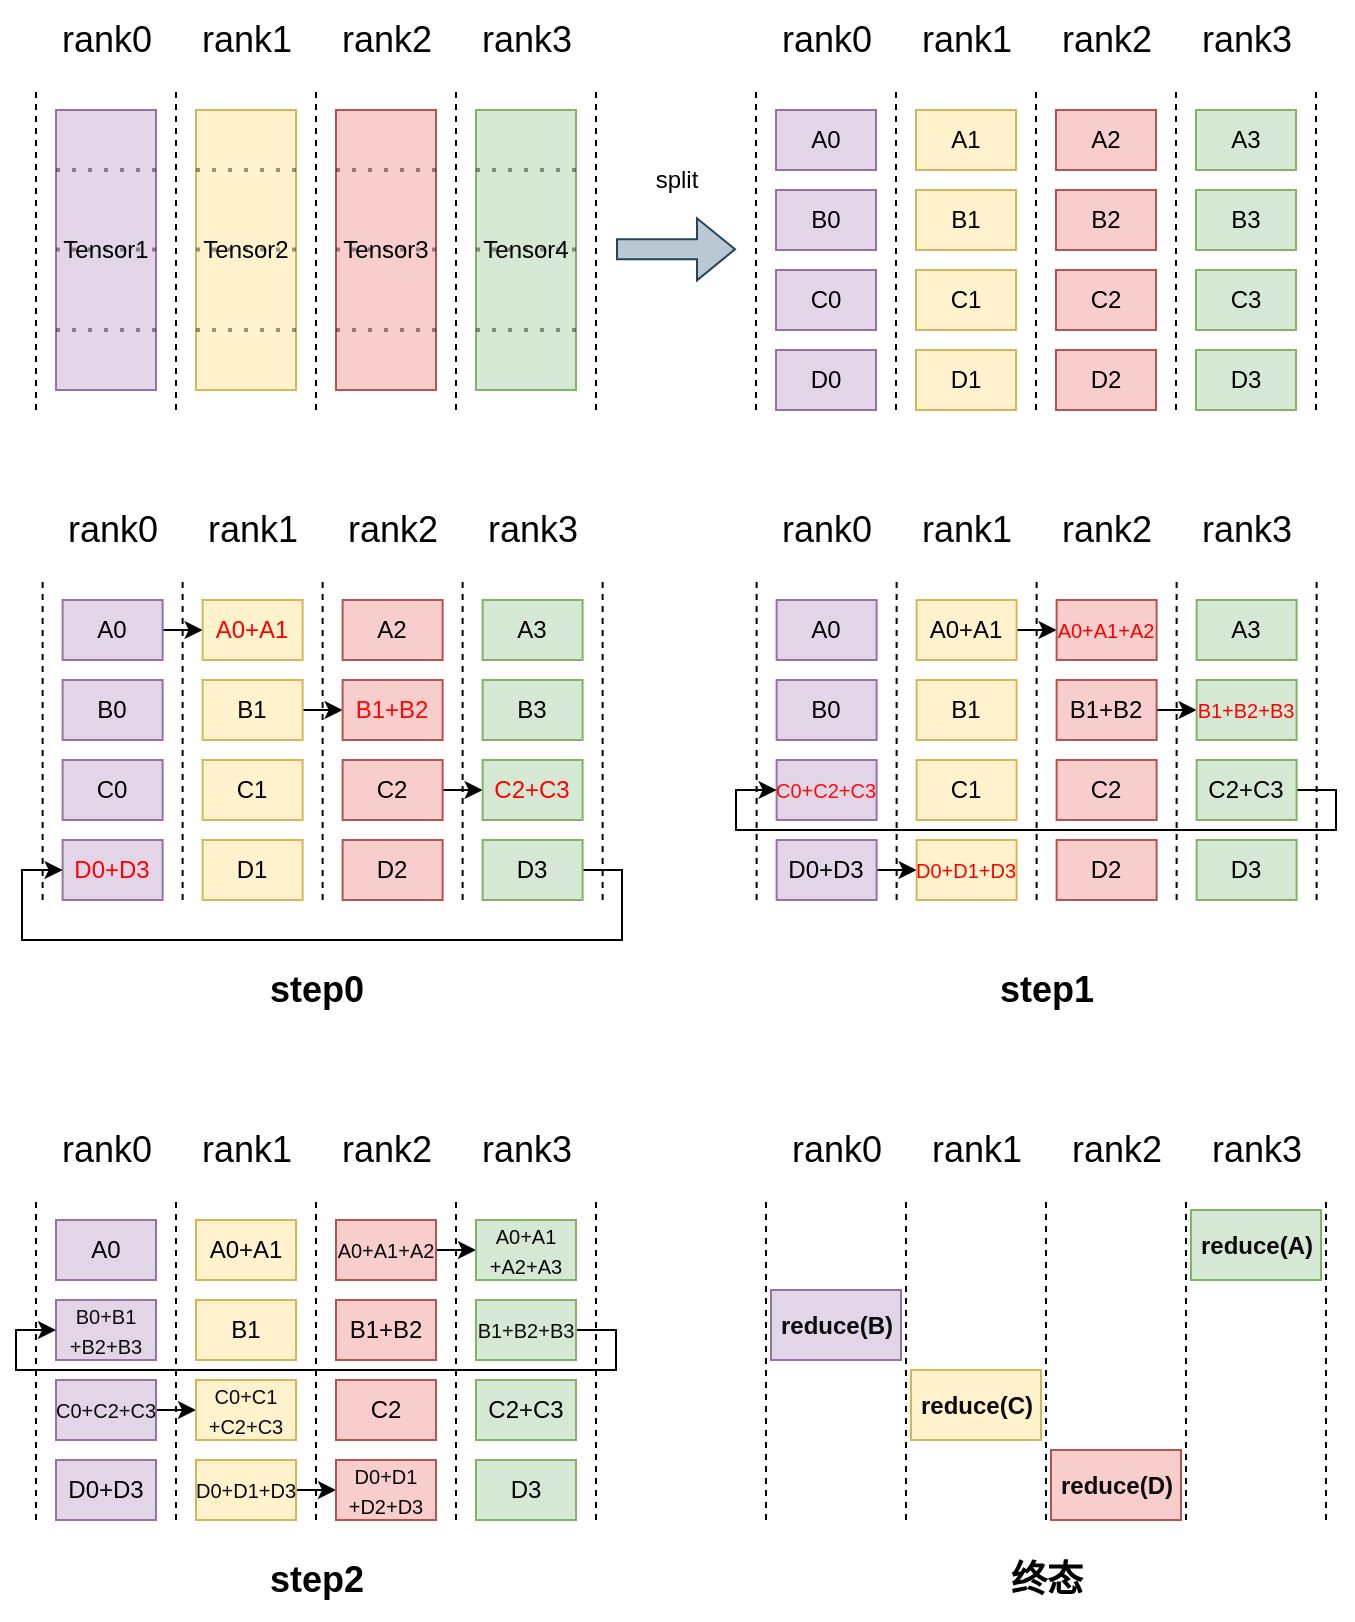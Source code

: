 <mxfile version="28.2.3">
  <diagram name="第 1 页" id="bH4IBH7lwbC2pDa4tC6R">
    <mxGraphModel dx="1182" dy="662" grid="0" gridSize="10" guides="1" tooltips="1" connect="1" arrows="1" fold="1" page="1" pageScale="1" pageWidth="827" pageHeight="1169" math="0" shadow="0">
      <root>
        <mxCell id="0" />
        <mxCell id="1" parent="0" />
        <mxCell id="EeWhgjesMD8h8m6Kg0Re-1" value="" style="endArrow=none;dashed=1;html=1;rounded=0;" edge="1" parent="1">
          <mxGeometry width="50" height="50" relative="1" as="geometry">
            <mxPoint x="120" y="480" as="sourcePoint" />
            <mxPoint x="120" y="320" as="targetPoint" />
          </mxGeometry>
        </mxCell>
        <mxCell id="EeWhgjesMD8h8m6Kg0Re-3" value="" style="endArrow=none;dashed=1;html=1;rounded=0;" edge="1" parent="1">
          <mxGeometry width="50" height="50" relative="1" as="geometry">
            <mxPoint x="190" y="480" as="sourcePoint" />
            <mxPoint x="190" y="320" as="targetPoint" />
          </mxGeometry>
        </mxCell>
        <mxCell id="EeWhgjesMD8h8m6Kg0Re-4" value="" style="endArrow=none;dashed=1;html=1;rounded=0;" edge="1" parent="1">
          <mxGeometry width="50" height="50" relative="1" as="geometry">
            <mxPoint x="260" y="480" as="sourcePoint" />
            <mxPoint x="260" y="320" as="targetPoint" />
          </mxGeometry>
        </mxCell>
        <mxCell id="EeWhgjesMD8h8m6Kg0Re-6" value="&lt;font style=&quot;font-size: 18px;&quot;&gt;rank0&lt;/font&gt;" style="text;html=1;align=center;verticalAlign=middle;resizable=0;points=[];autosize=1;strokeColor=none;fillColor=none;" vertex="1" parent="1">
          <mxGeometry x="120" y="275" width="70" height="40" as="geometry" />
        </mxCell>
        <mxCell id="EeWhgjesMD8h8m6Kg0Re-7" value="&lt;font style=&quot;font-size: 18px;&quot;&gt;rank1&lt;/font&gt;" style="text;html=1;align=center;verticalAlign=middle;resizable=0;points=[];autosize=1;strokeColor=none;fillColor=none;" vertex="1" parent="1">
          <mxGeometry x="190" y="275" width="70" height="40" as="geometry" />
        </mxCell>
        <mxCell id="EeWhgjesMD8h8m6Kg0Re-8" value="&lt;font style=&quot;font-size: 18px;&quot;&gt;rank2&lt;/font&gt;" style="text;html=1;align=center;verticalAlign=middle;resizable=0;points=[];autosize=1;strokeColor=none;fillColor=none;" vertex="1" parent="1">
          <mxGeometry x="260" y="275" width="70" height="40" as="geometry" />
        </mxCell>
        <mxCell id="EeWhgjesMD8h8m6Kg0Re-9" value="&lt;font style=&quot;font-size: 18px;&quot;&gt;rank3&lt;/font&gt;" style="text;html=1;align=center;verticalAlign=middle;resizable=0;points=[];autosize=1;strokeColor=none;fillColor=none;" vertex="1" parent="1">
          <mxGeometry x="330" y="275" width="70" height="40" as="geometry" />
        </mxCell>
        <mxCell id="EeWhgjesMD8h8m6Kg0Re-11" value="" style="endArrow=none;dashed=1;html=1;rounded=0;" edge="1" parent="1">
          <mxGeometry width="50" height="50" relative="1" as="geometry">
            <mxPoint x="330" y="480" as="sourcePoint" />
            <mxPoint x="330" y="320" as="targetPoint" />
          </mxGeometry>
        </mxCell>
        <mxCell id="EeWhgjesMD8h8m6Kg0Re-12" value="" style="endArrow=none;dashed=1;html=1;rounded=0;" edge="1" parent="1">
          <mxGeometry width="50" height="50" relative="1" as="geometry">
            <mxPoint x="400" y="480" as="sourcePoint" />
            <mxPoint x="400" y="320" as="targetPoint" />
          </mxGeometry>
        </mxCell>
        <mxCell id="EeWhgjesMD8h8m6Kg0Re-13" value="Tensor1" style="rounded=0;whiteSpace=wrap;html=1;fillColor=#e1d5e7;strokeColor=#9673a6;" vertex="1" parent="1">
          <mxGeometry x="130" y="330" width="50" height="140" as="geometry" />
        </mxCell>
        <mxCell id="EeWhgjesMD8h8m6Kg0Re-17" value="" style="endArrow=none;dashed=1;html=1;dashPattern=1 3;strokeWidth=2;rounded=0;exitX=0;exitY=0.25;exitDx=0;exitDy=0;entryX=1;entryY=0.25;entryDx=0;entryDy=0;opacity=40;" edge="1" parent="1">
          <mxGeometry width="50" height="50" relative="1" as="geometry">
            <mxPoint x="130" y="360" as="sourcePoint" />
            <mxPoint x="180" y="360" as="targetPoint" />
          </mxGeometry>
        </mxCell>
        <mxCell id="EeWhgjesMD8h8m6Kg0Re-18" value="" style="endArrow=none;dashed=1;html=1;dashPattern=1 3;strokeWidth=2;rounded=0;exitX=0;exitY=0.25;exitDx=0;exitDy=0;entryX=1;entryY=0.25;entryDx=0;entryDy=0;opacity=40;" edge="1" parent="1">
          <mxGeometry width="50" height="50" relative="1" as="geometry">
            <mxPoint x="130" y="399.76" as="sourcePoint" />
            <mxPoint x="180" y="399.76" as="targetPoint" />
          </mxGeometry>
        </mxCell>
        <mxCell id="EeWhgjesMD8h8m6Kg0Re-19" value="" style="endArrow=none;dashed=1;html=1;dashPattern=1 3;strokeWidth=2;rounded=0;exitX=0;exitY=0.25;exitDx=0;exitDy=0;entryX=1;entryY=0.25;entryDx=0;entryDy=0;opacity=40;" edge="1" parent="1">
          <mxGeometry width="50" height="50" relative="1" as="geometry">
            <mxPoint x="130" y="440" as="sourcePoint" />
            <mxPoint x="180" y="440" as="targetPoint" />
          </mxGeometry>
        </mxCell>
        <mxCell id="EeWhgjesMD8h8m6Kg0Re-32" value="Tensor2" style="rounded=0;whiteSpace=wrap;html=1;fillColor=#fff2cc;strokeColor=#d6b656;" vertex="1" parent="1">
          <mxGeometry x="200" y="330" width="50" height="140" as="geometry" />
        </mxCell>
        <mxCell id="EeWhgjesMD8h8m6Kg0Re-33" value="" style="endArrow=none;dashed=1;html=1;dashPattern=1 3;strokeWidth=2;rounded=0;exitX=0;exitY=0.25;exitDx=0;exitDy=0;entryX=1;entryY=0.25;entryDx=0;entryDy=0;opacity=40;" edge="1" parent="1">
          <mxGeometry width="50" height="50" relative="1" as="geometry">
            <mxPoint x="200" y="360" as="sourcePoint" />
            <mxPoint x="250" y="360" as="targetPoint" />
          </mxGeometry>
        </mxCell>
        <mxCell id="EeWhgjesMD8h8m6Kg0Re-34" value="" style="endArrow=none;dashed=1;html=1;dashPattern=1 3;strokeWidth=2;rounded=0;exitX=0;exitY=0.25;exitDx=0;exitDy=0;entryX=1;entryY=0.25;entryDx=0;entryDy=0;opacity=40;" edge="1" parent="1">
          <mxGeometry width="50" height="50" relative="1" as="geometry">
            <mxPoint x="200" y="399.76" as="sourcePoint" />
            <mxPoint x="250" y="399.76" as="targetPoint" />
          </mxGeometry>
        </mxCell>
        <mxCell id="EeWhgjesMD8h8m6Kg0Re-35" value="" style="endArrow=none;dashed=1;html=1;dashPattern=1 3;strokeWidth=2;rounded=0;exitX=0;exitY=0.25;exitDx=0;exitDy=0;entryX=1;entryY=0.25;entryDx=0;entryDy=0;opacity=40;" edge="1" parent="1">
          <mxGeometry width="50" height="50" relative="1" as="geometry">
            <mxPoint x="200" y="440" as="sourcePoint" />
            <mxPoint x="250" y="440" as="targetPoint" />
          </mxGeometry>
        </mxCell>
        <mxCell id="EeWhgjesMD8h8m6Kg0Re-36" value="Tensor3" style="rounded=0;whiteSpace=wrap;html=1;fillColor=#f8cecc;strokeColor=#b85450;" vertex="1" parent="1">
          <mxGeometry x="270" y="330" width="50" height="140" as="geometry" />
        </mxCell>
        <mxCell id="EeWhgjesMD8h8m6Kg0Re-37" value="" style="endArrow=none;dashed=1;html=1;dashPattern=1 3;strokeWidth=2;rounded=0;exitX=0;exitY=0.25;exitDx=0;exitDy=0;entryX=1;entryY=0.25;entryDx=0;entryDy=0;opacity=40;" edge="1" parent="1">
          <mxGeometry width="50" height="50" relative="1" as="geometry">
            <mxPoint x="270" y="360" as="sourcePoint" />
            <mxPoint x="320" y="360" as="targetPoint" />
          </mxGeometry>
        </mxCell>
        <mxCell id="EeWhgjesMD8h8m6Kg0Re-38" value="" style="endArrow=none;dashed=1;html=1;dashPattern=1 3;strokeWidth=2;rounded=0;exitX=0;exitY=0.25;exitDx=0;exitDy=0;entryX=1;entryY=0.25;entryDx=0;entryDy=0;opacity=40;" edge="1" parent="1">
          <mxGeometry width="50" height="50" relative="1" as="geometry">
            <mxPoint x="270" y="399.76" as="sourcePoint" />
            <mxPoint x="320" y="399.76" as="targetPoint" />
          </mxGeometry>
        </mxCell>
        <mxCell id="EeWhgjesMD8h8m6Kg0Re-39" value="" style="endArrow=none;dashed=1;html=1;dashPattern=1 3;strokeWidth=2;rounded=0;exitX=0;exitY=0.25;exitDx=0;exitDy=0;entryX=1;entryY=0.25;entryDx=0;entryDy=0;opacity=40;" edge="1" parent="1">
          <mxGeometry width="50" height="50" relative="1" as="geometry">
            <mxPoint x="270" y="440" as="sourcePoint" />
            <mxPoint x="320" y="440" as="targetPoint" />
          </mxGeometry>
        </mxCell>
        <mxCell id="EeWhgjesMD8h8m6Kg0Re-40" value="Tensor4" style="rounded=0;whiteSpace=wrap;html=1;fillColor=#d5e8d4;strokeColor=#82b366;" vertex="1" parent="1">
          <mxGeometry x="340" y="330" width="50" height="140" as="geometry" />
        </mxCell>
        <mxCell id="EeWhgjesMD8h8m6Kg0Re-41" value="" style="endArrow=none;dashed=1;html=1;dashPattern=1 3;strokeWidth=2;rounded=0;exitX=0;exitY=0.25;exitDx=0;exitDy=0;entryX=1;entryY=0.25;entryDx=0;entryDy=0;opacity=40;" edge="1" parent="1">
          <mxGeometry width="50" height="50" relative="1" as="geometry">
            <mxPoint x="340" y="360" as="sourcePoint" />
            <mxPoint x="390" y="360" as="targetPoint" />
          </mxGeometry>
        </mxCell>
        <mxCell id="EeWhgjesMD8h8m6Kg0Re-42" value="" style="endArrow=none;dashed=1;html=1;dashPattern=1 3;strokeWidth=2;rounded=0;exitX=0;exitY=0.25;exitDx=0;exitDy=0;entryX=1;entryY=0.25;entryDx=0;entryDy=0;opacity=40;" edge="1" parent="1">
          <mxGeometry width="50" height="50" relative="1" as="geometry">
            <mxPoint x="340" y="399.76" as="sourcePoint" />
            <mxPoint x="390" y="399.76" as="targetPoint" />
          </mxGeometry>
        </mxCell>
        <mxCell id="EeWhgjesMD8h8m6Kg0Re-43" value="" style="endArrow=none;dashed=1;html=1;dashPattern=1 3;strokeWidth=2;rounded=0;exitX=0;exitY=0.25;exitDx=0;exitDy=0;entryX=1;entryY=0.25;entryDx=0;entryDy=0;opacity=40;" edge="1" parent="1">
          <mxGeometry width="50" height="50" relative="1" as="geometry">
            <mxPoint x="340" y="440" as="sourcePoint" />
            <mxPoint x="390" y="440" as="targetPoint" />
          </mxGeometry>
        </mxCell>
        <mxCell id="EeWhgjesMD8h8m6Kg0Re-44" value="" style="shape=flexArrow;endArrow=classic;html=1;rounded=0;fillColor=#bac8d3;strokeColor=#23445d;" edge="1" parent="1">
          <mxGeometry width="50" height="50" relative="1" as="geometry">
            <mxPoint x="410" y="399.66" as="sourcePoint" />
            <mxPoint x="470" y="399.66" as="targetPoint" />
          </mxGeometry>
        </mxCell>
        <mxCell id="EeWhgjesMD8h8m6Kg0Re-45" value="" style="endArrow=none;dashed=1;html=1;rounded=0;" edge="1" parent="1">
          <mxGeometry width="50" height="50" relative="1" as="geometry">
            <mxPoint x="480" y="480" as="sourcePoint" />
            <mxPoint x="480" y="320" as="targetPoint" />
          </mxGeometry>
        </mxCell>
        <mxCell id="EeWhgjesMD8h8m6Kg0Re-46" value="" style="endArrow=none;dashed=1;html=1;rounded=0;" edge="1" parent="1">
          <mxGeometry width="50" height="50" relative="1" as="geometry">
            <mxPoint x="550" y="480" as="sourcePoint" />
            <mxPoint x="550" y="320" as="targetPoint" />
          </mxGeometry>
        </mxCell>
        <mxCell id="EeWhgjesMD8h8m6Kg0Re-47" value="" style="endArrow=none;dashed=1;html=1;rounded=0;" edge="1" parent="1">
          <mxGeometry width="50" height="50" relative="1" as="geometry">
            <mxPoint x="620" y="480" as="sourcePoint" />
            <mxPoint x="620" y="320" as="targetPoint" />
          </mxGeometry>
        </mxCell>
        <mxCell id="EeWhgjesMD8h8m6Kg0Re-48" value="&lt;font style=&quot;font-size: 18px;&quot;&gt;rank0&lt;/font&gt;" style="text;html=1;align=center;verticalAlign=middle;resizable=0;points=[];autosize=1;strokeColor=none;fillColor=none;" vertex="1" parent="1">
          <mxGeometry x="480" y="275" width="70" height="40" as="geometry" />
        </mxCell>
        <mxCell id="EeWhgjesMD8h8m6Kg0Re-49" value="&lt;font style=&quot;font-size: 18px;&quot;&gt;rank1&lt;/font&gt;" style="text;html=1;align=center;verticalAlign=middle;resizable=0;points=[];autosize=1;strokeColor=none;fillColor=none;" vertex="1" parent="1">
          <mxGeometry x="550" y="275" width="70" height="40" as="geometry" />
        </mxCell>
        <mxCell id="EeWhgjesMD8h8m6Kg0Re-50" value="&lt;font style=&quot;font-size: 18px;&quot;&gt;rank2&lt;/font&gt;" style="text;html=1;align=center;verticalAlign=middle;resizable=0;points=[];autosize=1;strokeColor=none;fillColor=none;" vertex="1" parent="1">
          <mxGeometry x="620" y="275" width="70" height="40" as="geometry" />
        </mxCell>
        <mxCell id="EeWhgjesMD8h8m6Kg0Re-51" value="&lt;font style=&quot;font-size: 18px;&quot;&gt;rank3&lt;/font&gt;" style="text;html=1;align=center;verticalAlign=middle;resizable=0;points=[];autosize=1;strokeColor=none;fillColor=none;" vertex="1" parent="1">
          <mxGeometry x="690" y="275" width="70" height="40" as="geometry" />
        </mxCell>
        <mxCell id="EeWhgjesMD8h8m6Kg0Re-52" value="" style="endArrow=none;dashed=1;html=1;rounded=0;" edge="1" parent="1">
          <mxGeometry width="50" height="50" relative="1" as="geometry">
            <mxPoint x="690" y="480" as="sourcePoint" />
            <mxPoint x="690" y="320" as="targetPoint" />
          </mxGeometry>
        </mxCell>
        <mxCell id="EeWhgjesMD8h8m6Kg0Re-53" value="" style="endArrow=none;dashed=1;html=1;rounded=0;" edge="1" parent="1">
          <mxGeometry width="50" height="50" relative="1" as="geometry">
            <mxPoint x="760" y="480" as="sourcePoint" />
            <mxPoint x="760" y="320" as="targetPoint" />
          </mxGeometry>
        </mxCell>
        <mxCell id="EeWhgjesMD8h8m6Kg0Re-54" value="A0" style="rounded=0;whiteSpace=wrap;html=1;fillColor=#e1d5e7;strokeColor=#9673a6;" vertex="1" parent="1">
          <mxGeometry x="490" y="330" width="50" height="30" as="geometry" />
        </mxCell>
        <mxCell id="EeWhgjesMD8h8m6Kg0Re-70" value="split" style="text;html=1;align=center;verticalAlign=middle;resizable=0;points=[];autosize=1;strokeColor=none;fillColor=none;" vertex="1" parent="1">
          <mxGeometry x="420" y="350" width="40" height="30" as="geometry" />
        </mxCell>
        <mxCell id="EeWhgjesMD8h8m6Kg0Re-71" value="B0" style="rounded=0;whiteSpace=wrap;html=1;fillColor=#e1d5e7;strokeColor=#9673a6;" vertex="1" parent="1">
          <mxGeometry x="490" y="370" width="50" height="30" as="geometry" />
        </mxCell>
        <mxCell id="EeWhgjesMD8h8m6Kg0Re-72" value="C0" style="rounded=0;whiteSpace=wrap;html=1;fillColor=#e1d5e7;strokeColor=#9673a6;" vertex="1" parent="1">
          <mxGeometry x="490" y="410" width="50" height="30" as="geometry" />
        </mxCell>
        <mxCell id="EeWhgjesMD8h8m6Kg0Re-73" value="D0" style="rounded=0;whiteSpace=wrap;html=1;fillColor=#e1d5e7;strokeColor=#9673a6;" vertex="1" parent="1">
          <mxGeometry x="490" y="450" width="50" height="30" as="geometry" />
        </mxCell>
        <mxCell id="EeWhgjesMD8h8m6Kg0Re-74" value="A1" style="rounded=0;whiteSpace=wrap;html=1;fillColor=#fff2cc;strokeColor=#d6b656;" vertex="1" parent="1">
          <mxGeometry x="560" y="330" width="50" height="30" as="geometry" />
        </mxCell>
        <mxCell id="EeWhgjesMD8h8m6Kg0Re-75" value="B1" style="rounded=0;whiteSpace=wrap;html=1;fillColor=#fff2cc;strokeColor=#d6b656;" vertex="1" parent="1">
          <mxGeometry x="560" y="370" width="50" height="30" as="geometry" />
        </mxCell>
        <mxCell id="EeWhgjesMD8h8m6Kg0Re-76" value="C1" style="rounded=0;whiteSpace=wrap;html=1;fillColor=#fff2cc;strokeColor=#d6b656;" vertex="1" parent="1">
          <mxGeometry x="560" y="410" width="50" height="30" as="geometry" />
        </mxCell>
        <mxCell id="EeWhgjesMD8h8m6Kg0Re-77" value="D1" style="rounded=0;whiteSpace=wrap;html=1;fillColor=#fff2cc;strokeColor=#d6b656;" vertex="1" parent="1">
          <mxGeometry x="560" y="450" width="50" height="30" as="geometry" />
        </mxCell>
        <mxCell id="EeWhgjesMD8h8m6Kg0Re-78" value="A2" style="rounded=0;whiteSpace=wrap;html=1;fillColor=#f8cecc;strokeColor=#b85450;" vertex="1" parent="1">
          <mxGeometry x="630" y="330" width="50" height="30" as="geometry" />
        </mxCell>
        <mxCell id="EeWhgjesMD8h8m6Kg0Re-79" value="B2" style="rounded=0;whiteSpace=wrap;html=1;fillColor=#f8cecc;strokeColor=#b85450;" vertex="1" parent="1">
          <mxGeometry x="630" y="370" width="50" height="30" as="geometry" />
        </mxCell>
        <mxCell id="EeWhgjesMD8h8m6Kg0Re-80" value="C2" style="rounded=0;whiteSpace=wrap;html=1;fillColor=#f8cecc;strokeColor=#b85450;" vertex="1" parent="1">
          <mxGeometry x="630" y="410" width="50" height="30" as="geometry" />
        </mxCell>
        <mxCell id="EeWhgjesMD8h8m6Kg0Re-81" value="D2" style="rounded=0;whiteSpace=wrap;html=1;fillColor=#f8cecc;strokeColor=#b85450;" vertex="1" parent="1">
          <mxGeometry x="630" y="450" width="50" height="30" as="geometry" />
        </mxCell>
        <mxCell id="EeWhgjesMD8h8m6Kg0Re-82" value="A3" style="rounded=0;whiteSpace=wrap;html=1;fillColor=#d5e8d4;strokeColor=#82b366;" vertex="1" parent="1">
          <mxGeometry x="700" y="330" width="50" height="30" as="geometry" />
        </mxCell>
        <mxCell id="EeWhgjesMD8h8m6Kg0Re-83" value="B3" style="rounded=0;whiteSpace=wrap;html=1;fillColor=#d5e8d4;strokeColor=#82b366;" vertex="1" parent="1">
          <mxGeometry x="700" y="370" width="50" height="30" as="geometry" />
        </mxCell>
        <mxCell id="EeWhgjesMD8h8m6Kg0Re-84" value="C3" style="rounded=0;whiteSpace=wrap;html=1;fillColor=#d5e8d4;strokeColor=#82b366;" vertex="1" parent="1">
          <mxGeometry x="700" y="410" width="50" height="30" as="geometry" />
        </mxCell>
        <mxCell id="EeWhgjesMD8h8m6Kg0Re-85" value="D3" style="rounded=0;whiteSpace=wrap;html=1;fillColor=#d5e8d4;strokeColor=#82b366;" vertex="1" parent="1">
          <mxGeometry x="700" y="450" width="50" height="30" as="geometry" />
        </mxCell>
        <mxCell id="EeWhgjesMD8h8m6Kg0Re-87" value="" style="endArrow=none;dashed=1;html=1;rounded=0;" edge="1" parent="1">
          <mxGeometry width="50" height="50" relative="1" as="geometry">
            <mxPoint x="123.31" y="725" as="sourcePoint" />
            <mxPoint x="123.31" y="565" as="targetPoint" />
          </mxGeometry>
        </mxCell>
        <mxCell id="EeWhgjesMD8h8m6Kg0Re-88" value="" style="endArrow=none;dashed=1;html=1;rounded=0;" edge="1" parent="1">
          <mxGeometry width="50" height="50" relative="1" as="geometry">
            <mxPoint x="193.31" y="725" as="sourcePoint" />
            <mxPoint x="193.31" y="565" as="targetPoint" />
          </mxGeometry>
        </mxCell>
        <mxCell id="EeWhgjesMD8h8m6Kg0Re-89" value="" style="endArrow=none;dashed=1;html=1;rounded=0;" edge="1" parent="1">
          <mxGeometry width="50" height="50" relative="1" as="geometry">
            <mxPoint x="263.31" y="725" as="sourcePoint" />
            <mxPoint x="263.31" y="565" as="targetPoint" />
          </mxGeometry>
        </mxCell>
        <mxCell id="EeWhgjesMD8h8m6Kg0Re-90" value="&lt;font style=&quot;font-size: 18px;&quot;&gt;rank0&lt;/font&gt;" style="text;html=1;align=center;verticalAlign=middle;resizable=0;points=[];autosize=1;strokeColor=none;fillColor=none;" vertex="1" parent="1">
          <mxGeometry x="123.31" y="520" width="70" height="40" as="geometry" />
        </mxCell>
        <mxCell id="EeWhgjesMD8h8m6Kg0Re-91" value="&lt;font style=&quot;font-size: 18px;&quot;&gt;rank1&lt;/font&gt;" style="text;html=1;align=center;verticalAlign=middle;resizable=0;points=[];autosize=1;strokeColor=none;fillColor=none;" vertex="1" parent="1">
          <mxGeometry x="193.31" y="520" width="70" height="40" as="geometry" />
        </mxCell>
        <mxCell id="EeWhgjesMD8h8m6Kg0Re-92" value="&lt;font style=&quot;font-size: 18px;&quot;&gt;rank2&lt;/font&gt;" style="text;html=1;align=center;verticalAlign=middle;resizable=0;points=[];autosize=1;strokeColor=none;fillColor=none;" vertex="1" parent="1">
          <mxGeometry x="263.31" y="520" width="70" height="40" as="geometry" />
        </mxCell>
        <mxCell id="EeWhgjesMD8h8m6Kg0Re-93" value="&lt;font style=&quot;font-size: 18px;&quot;&gt;rank3&lt;/font&gt;" style="text;html=1;align=center;verticalAlign=middle;resizable=0;points=[];autosize=1;strokeColor=none;fillColor=none;" vertex="1" parent="1">
          <mxGeometry x="333.31" y="520" width="70" height="40" as="geometry" />
        </mxCell>
        <mxCell id="EeWhgjesMD8h8m6Kg0Re-94" value="" style="endArrow=none;dashed=1;html=1;rounded=0;" edge="1" parent="1">
          <mxGeometry width="50" height="50" relative="1" as="geometry">
            <mxPoint x="333.31" y="725" as="sourcePoint" />
            <mxPoint x="333.31" y="565" as="targetPoint" />
          </mxGeometry>
        </mxCell>
        <mxCell id="EeWhgjesMD8h8m6Kg0Re-95" value="" style="endArrow=none;dashed=1;html=1;rounded=0;" edge="1" parent="1">
          <mxGeometry width="50" height="50" relative="1" as="geometry">
            <mxPoint x="403.31" y="725" as="sourcePoint" />
            <mxPoint x="403.31" y="565" as="targetPoint" />
          </mxGeometry>
        </mxCell>
        <mxCell id="EeWhgjesMD8h8m6Kg0Re-191" style="edgeStyle=orthogonalEdgeStyle;rounded=0;orthogonalLoop=1;jettySize=auto;html=1;exitX=1;exitY=0.5;exitDx=0;exitDy=0;entryX=0;entryY=0.5;entryDx=0;entryDy=0;" edge="1" parent="1" source="EeWhgjesMD8h8m6Kg0Re-96" target="EeWhgjesMD8h8m6Kg0Re-100">
          <mxGeometry relative="1" as="geometry" />
        </mxCell>
        <mxCell id="EeWhgjesMD8h8m6Kg0Re-96" value="A0" style="rounded=0;whiteSpace=wrap;html=1;fillColor=#e1d5e7;strokeColor=#9673a6;" vertex="1" parent="1">
          <mxGeometry x="133.31" y="575" width="50" height="30" as="geometry" />
        </mxCell>
        <mxCell id="EeWhgjesMD8h8m6Kg0Re-97" value="B0" style="rounded=0;whiteSpace=wrap;html=1;fillColor=#e1d5e7;strokeColor=#9673a6;" vertex="1" parent="1">
          <mxGeometry x="133.31" y="615" width="50" height="30" as="geometry" />
        </mxCell>
        <mxCell id="EeWhgjesMD8h8m6Kg0Re-98" value="C0" style="rounded=0;whiteSpace=wrap;html=1;fillColor=#e1d5e7;strokeColor=#9673a6;" vertex="1" parent="1">
          <mxGeometry x="133.31" y="655" width="50" height="30" as="geometry" />
        </mxCell>
        <mxCell id="EeWhgjesMD8h8m6Kg0Re-99" value="&lt;font style=&quot;color: light-dark(rgb(255, 0, 0), rgb(237, 237, 237));&quot;&gt;D0+D3&lt;/font&gt;" style="rounded=0;whiteSpace=wrap;html=1;fillColor=#e1d5e7;strokeColor=#9673a6;" vertex="1" parent="1">
          <mxGeometry x="133.31" y="695" width="50" height="30" as="geometry" />
        </mxCell>
        <mxCell id="EeWhgjesMD8h8m6Kg0Re-100" value="&lt;font style=&quot;color: rgb(255, 0, 0);&quot;&gt;A0+A1&lt;/font&gt;" style="rounded=0;whiteSpace=wrap;html=1;fillColor=#fff2cc;strokeColor=#d6b656;" vertex="1" parent="1">
          <mxGeometry x="203.31" y="575" width="50" height="30" as="geometry" />
        </mxCell>
        <mxCell id="EeWhgjesMD8h8m6Kg0Re-192" style="edgeStyle=orthogonalEdgeStyle;rounded=0;orthogonalLoop=1;jettySize=auto;html=1;exitX=1;exitY=0.5;exitDx=0;exitDy=0;entryX=0;entryY=0.5;entryDx=0;entryDy=0;" edge="1" parent="1" source="EeWhgjesMD8h8m6Kg0Re-101" target="EeWhgjesMD8h8m6Kg0Re-105">
          <mxGeometry relative="1" as="geometry" />
        </mxCell>
        <mxCell id="EeWhgjesMD8h8m6Kg0Re-101" value="B1" style="rounded=0;whiteSpace=wrap;html=1;fillColor=#fff2cc;strokeColor=#d6b656;" vertex="1" parent="1">
          <mxGeometry x="203.31" y="615" width="50" height="30" as="geometry" />
        </mxCell>
        <mxCell id="EeWhgjesMD8h8m6Kg0Re-102" value="C1" style="rounded=0;whiteSpace=wrap;html=1;fillColor=#fff2cc;strokeColor=#d6b656;" vertex="1" parent="1">
          <mxGeometry x="203.31" y="655" width="50" height="30" as="geometry" />
        </mxCell>
        <mxCell id="EeWhgjesMD8h8m6Kg0Re-103" value="D1" style="rounded=0;whiteSpace=wrap;html=1;fillColor=#fff2cc;strokeColor=#d6b656;" vertex="1" parent="1">
          <mxGeometry x="203.31" y="695" width="50" height="30" as="geometry" />
        </mxCell>
        <mxCell id="EeWhgjesMD8h8m6Kg0Re-104" value="A2" style="rounded=0;whiteSpace=wrap;html=1;fillColor=#f8cecc;strokeColor=#b85450;" vertex="1" parent="1">
          <mxGeometry x="273.31" y="575" width="50" height="30" as="geometry" />
        </mxCell>
        <mxCell id="EeWhgjesMD8h8m6Kg0Re-105" value="&lt;font style=&quot;color: light-dark(rgb(251, 9, 9), rgb(237, 237, 237));&quot;&gt;B1+B2&lt;/font&gt;" style="rounded=0;whiteSpace=wrap;html=1;fillColor=#f8cecc;strokeColor=#b85450;" vertex="1" parent="1">
          <mxGeometry x="273.31" y="615" width="50" height="30" as="geometry" />
        </mxCell>
        <mxCell id="EeWhgjesMD8h8m6Kg0Re-194" style="edgeStyle=orthogonalEdgeStyle;rounded=0;orthogonalLoop=1;jettySize=auto;html=1;exitX=1;exitY=0.5;exitDx=0;exitDy=0;entryX=0;entryY=0.5;entryDx=0;entryDy=0;" edge="1" parent="1" source="EeWhgjesMD8h8m6Kg0Re-106" target="EeWhgjesMD8h8m6Kg0Re-110">
          <mxGeometry relative="1" as="geometry" />
        </mxCell>
        <mxCell id="EeWhgjesMD8h8m6Kg0Re-106" value="C2" style="rounded=0;whiteSpace=wrap;html=1;fillColor=#f8cecc;strokeColor=#b85450;" vertex="1" parent="1">
          <mxGeometry x="273.31" y="655" width="50" height="30" as="geometry" />
        </mxCell>
        <mxCell id="EeWhgjesMD8h8m6Kg0Re-107" value="D2" style="rounded=0;whiteSpace=wrap;html=1;fillColor=#f8cecc;strokeColor=#b85450;" vertex="1" parent="1">
          <mxGeometry x="273.31" y="695" width="50" height="30" as="geometry" />
        </mxCell>
        <mxCell id="EeWhgjesMD8h8m6Kg0Re-108" value="A3" style="rounded=0;whiteSpace=wrap;html=1;fillColor=#d5e8d4;strokeColor=#82b366;" vertex="1" parent="1">
          <mxGeometry x="343.31" y="575" width="50" height="30" as="geometry" />
        </mxCell>
        <mxCell id="EeWhgjesMD8h8m6Kg0Re-109" value="B3" style="rounded=0;whiteSpace=wrap;html=1;fillColor=#d5e8d4;strokeColor=#82b366;" vertex="1" parent="1">
          <mxGeometry x="343.31" y="615" width="50" height="30" as="geometry" />
        </mxCell>
        <mxCell id="EeWhgjesMD8h8m6Kg0Re-110" value="&lt;font style=&quot;color: light-dark(rgb(255, 0, 0), rgb(237, 237, 237));&quot;&gt;C2+C3&lt;/font&gt;" style="rounded=0;whiteSpace=wrap;html=1;fillColor=#d5e8d4;strokeColor=#82b366;" vertex="1" parent="1">
          <mxGeometry x="343.31" y="655" width="50" height="30" as="geometry" />
        </mxCell>
        <mxCell id="EeWhgjesMD8h8m6Kg0Re-195" style="edgeStyle=orthogonalEdgeStyle;rounded=0;orthogonalLoop=1;jettySize=auto;html=1;exitX=1;exitY=0.5;exitDx=0;exitDy=0;entryX=0;entryY=0.5;entryDx=0;entryDy=0;" edge="1" parent="1" source="EeWhgjesMD8h8m6Kg0Re-111" target="EeWhgjesMD8h8m6Kg0Re-99">
          <mxGeometry relative="1" as="geometry">
            <Array as="points">
              <mxPoint x="413" y="710" />
              <mxPoint x="413" y="745" />
              <mxPoint x="113.0" y="745" />
              <mxPoint x="113.0" y="710" />
            </Array>
          </mxGeometry>
        </mxCell>
        <mxCell id="EeWhgjesMD8h8m6Kg0Re-111" value="D3" style="rounded=0;whiteSpace=wrap;html=1;fillColor=#d5e8d4;strokeColor=#82b366;" vertex="1" parent="1">
          <mxGeometry x="343.31" y="695" width="50" height="30" as="geometry" />
        </mxCell>
        <mxCell id="EeWhgjesMD8h8m6Kg0Re-112" value="&lt;font style=&quot;font-size: 18px;&quot;&gt;&lt;b&gt;step0&lt;/b&gt;&lt;/font&gt;" style="text;html=1;align=center;verticalAlign=middle;resizable=0;points=[];autosize=1;strokeColor=none;fillColor=none;" vertex="1" parent="1">
          <mxGeometry x="224.69" y="750" width="70" height="40" as="geometry" />
        </mxCell>
        <mxCell id="EeWhgjesMD8h8m6Kg0Re-113" value="" style="endArrow=none;dashed=1;html=1;rounded=0;" edge="1" parent="1">
          <mxGeometry width="50" height="50" relative="1" as="geometry">
            <mxPoint x="480.31" y="725" as="sourcePoint" />
            <mxPoint x="480.31" y="565" as="targetPoint" />
          </mxGeometry>
        </mxCell>
        <mxCell id="EeWhgjesMD8h8m6Kg0Re-114" value="" style="endArrow=none;dashed=1;html=1;rounded=0;" edge="1" parent="1">
          <mxGeometry width="50" height="50" relative="1" as="geometry">
            <mxPoint x="550.31" y="725" as="sourcePoint" />
            <mxPoint x="550.31" y="565" as="targetPoint" />
          </mxGeometry>
        </mxCell>
        <mxCell id="EeWhgjesMD8h8m6Kg0Re-115" value="" style="endArrow=none;dashed=1;html=1;rounded=0;" edge="1" parent="1">
          <mxGeometry width="50" height="50" relative="1" as="geometry">
            <mxPoint x="620.31" y="725" as="sourcePoint" />
            <mxPoint x="620.31" y="565" as="targetPoint" />
          </mxGeometry>
        </mxCell>
        <mxCell id="EeWhgjesMD8h8m6Kg0Re-116" value="&lt;font style=&quot;font-size: 18px;&quot;&gt;rank0&lt;/font&gt;" style="text;html=1;align=center;verticalAlign=middle;resizable=0;points=[];autosize=1;strokeColor=none;fillColor=none;" vertex="1" parent="1">
          <mxGeometry x="480.31" y="520" width="70" height="40" as="geometry" />
        </mxCell>
        <mxCell id="EeWhgjesMD8h8m6Kg0Re-117" value="&lt;font style=&quot;font-size: 18px;&quot;&gt;rank1&lt;/font&gt;" style="text;html=1;align=center;verticalAlign=middle;resizable=0;points=[];autosize=1;strokeColor=none;fillColor=none;" vertex="1" parent="1">
          <mxGeometry x="550.31" y="520" width="70" height="40" as="geometry" />
        </mxCell>
        <mxCell id="EeWhgjesMD8h8m6Kg0Re-118" value="&lt;font style=&quot;font-size: 18px;&quot;&gt;rank2&lt;/font&gt;" style="text;html=1;align=center;verticalAlign=middle;resizable=0;points=[];autosize=1;strokeColor=none;fillColor=none;" vertex="1" parent="1">
          <mxGeometry x="620.31" y="520" width="70" height="40" as="geometry" />
        </mxCell>
        <mxCell id="EeWhgjesMD8h8m6Kg0Re-119" value="&lt;font style=&quot;font-size: 18px;&quot;&gt;rank3&lt;/font&gt;" style="text;html=1;align=center;verticalAlign=middle;resizable=0;points=[];autosize=1;strokeColor=none;fillColor=none;" vertex="1" parent="1">
          <mxGeometry x="690.31" y="520" width="70" height="40" as="geometry" />
        </mxCell>
        <mxCell id="EeWhgjesMD8h8m6Kg0Re-120" value="" style="endArrow=none;dashed=1;html=1;rounded=0;" edge="1" parent="1">
          <mxGeometry width="50" height="50" relative="1" as="geometry">
            <mxPoint x="690.31" y="725" as="sourcePoint" />
            <mxPoint x="690.31" y="565" as="targetPoint" />
          </mxGeometry>
        </mxCell>
        <mxCell id="EeWhgjesMD8h8m6Kg0Re-121" value="" style="endArrow=none;dashed=1;html=1;rounded=0;" edge="1" parent="1">
          <mxGeometry width="50" height="50" relative="1" as="geometry">
            <mxPoint x="760.31" y="725" as="sourcePoint" />
            <mxPoint x="760.31" y="565" as="targetPoint" />
          </mxGeometry>
        </mxCell>
        <mxCell id="EeWhgjesMD8h8m6Kg0Re-122" value="A0" style="rounded=0;whiteSpace=wrap;html=1;fillColor=#e1d5e7;strokeColor=#9673a6;" vertex="1" parent="1">
          <mxGeometry x="490.31" y="575" width="50" height="30" as="geometry" />
        </mxCell>
        <mxCell id="EeWhgjesMD8h8m6Kg0Re-123" value="B0" style="rounded=0;whiteSpace=wrap;html=1;fillColor=#e1d5e7;strokeColor=#9673a6;" vertex="1" parent="1">
          <mxGeometry x="490.31" y="615" width="50" height="30" as="geometry" />
        </mxCell>
        <mxCell id="EeWhgjesMD8h8m6Kg0Re-124" value="&lt;font style=&quot;color: light-dark(rgb(255, 10, 10), rgb(237, 237, 237)); font-size: 10px;&quot;&gt;C0+C2+C3&lt;/font&gt;" style="rounded=0;whiteSpace=wrap;html=1;fillColor=#e1d5e7;strokeColor=#9673a6;" vertex="1" parent="1">
          <mxGeometry x="490.31" y="655" width="50" height="30" as="geometry" />
        </mxCell>
        <mxCell id="EeWhgjesMD8h8m6Kg0Re-199" style="edgeStyle=orthogonalEdgeStyle;rounded=0;orthogonalLoop=1;jettySize=auto;html=1;exitX=1;exitY=0.5;exitDx=0;exitDy=0;entryX=0;entryY=0.5;entryDx=0;entryDy=0;" edge="1" parent="1" source="EeWhgjesMD8h8m6Kg0Re-125" target="EeWhgjesMD8h8m6Kg0Re-129">
          <mxGeometry relative="1" as="geometry" />
        </mxCell>
        <mxCell id="EeWhgjesMD8h8m6Kg0Re-125" value="D0+D3" style="rounded=0;whiteSpace=wrap;html=1;fillColor=#e1d5e7;strokeColor=#9673a6;" vertex="1" parent="1">
          <mxGeometry x="490.31" y="695" width="50" height="30" as="geometry" />
        </mxCell>
        <mxCell id="EeWhgjesMD8h8m6Kg0Re-196" style="edgeStyle=orthogonalEdgeStyle;rounded=0;orthogonalLoop=1;jettySize=auto;html=1;exitX=1;exitY=0.5;exitDx=0;exitDy=0;entryX=0;entryY=0.5;entryDx=0;entryDy=0;" edge="1" parent="1" source="EeWhgjesMD8h8m6Kg0Re-126" target="EeWhgjesMD8h8m6Kg0Re-130">
          <mxGeometry relative="1" as="geometry" />
        </mxCell>
        <mxCell id="EeWhgjesMD8h8m6Kg0Re-126" value="A0+A1" style="rounded=0;whiteSpace=wrap;html=1;fillColor=#fff2cc;strokeColor=#d6b656;" vertex="1" parent="1">
          <mxGeometry x="560.31" y="575" width="50" height="30" as="geometry" />
        </mxCell>
        <mxCell id="EeWhgjesMD8h8m6Kg0Re-127" value="B1" style="rounded=0;whiteSpace=wrap;html=1;fillColor=#fff2cc;strokeColor=#d6b656;" vertex="1" parent="1">
          <mxGeometry x="560.31" y="615" width="50" height="30" as="geometry" />
        </mxCell>
        <mxCell id="EeWhgjesMD8h8m6Kg0Re-128" value="C1" style="rounded=0;whiteSpace=wrap;html=1;fillColor=#fff2cc;strokeColor=#d6b656;" vertex="1" parent="1">
          <mxGeometry x="560.31" y="655" width="50" height="30" as="geometry" />
        </mxCell>
        <mxCell id="EeWhgjesMD8h8m6Kg0Re-129" value="&lt;font style=&quot;font-size: 10px; color: rgb(255, 0, 0);&quot;&gt;D0+D1+D3&lt;/font&gt;" style="rounded=0;whiteSpace=wrap;html=1;fillColor=#fff2cc;strokeColor=#d6b656;" vertex="1" parent="1">
          <mxGeometry x="560.31" y="695" width="50" height="30" as="geometry" />
        </mxCell>
        <mxCell id="EeWhgjesMD8h8m6Kg0Re-130" value="&lt;font style=&quot;font-size: 10px; color: light-dark(rgb(250, 0, 0), rgb(237, 237, 237));&quot;&gt;A0+A1+A2&lt;/font&gt;" style="rounded=0;whiteSpace=wrap;html=1;fillColor=#f8cecc;strokeColor=#b85450;" vertex="1" parent="1">
          <mxGeometry x="630.31" y="575" width="50" height="30" as="geometry" />
        </mxCell>
        <mxCell id="EeWhgjesMD8h8m6Kg0Re-197" style="edgeStyle=orthogonalEdgeStyle;rounded=0;orthogonalLoop=1;jettySize=auto;html=1;exitX=1;exitY=0.5;exitDx=0;exitDy=0;entryX=0;entryY=0.5;entryDx=0;entryDy=0;" edge="1" parent="1" source="EeWhgjesMD8h8m6Kg0Re-131" target="EeWhgjesMD8h8m6Kg0Re-135">
          <mxGeometry relative="1" as="geometry" />
        </mxCell>
        <mxCell id="EeWhgjesMD8h8m6Kg0Re-131" value="B1+B2" style="rounded=0;whiteSpace=wrap;html=1;fillColor=#f8cecc;strokeColor=#b85450;" vertex="1" parent="1">
          <mxGeometry x="630.31" y="615" width="50" height="30" as="geometry" />
        </mxCell>
        <mxCell id="EeWhgjesMD8h8m6Kg0Re-132" value="C2" style="rounded=0;whiteSpace=wrap;html=1;fillColor=#f8cecc;strokeColor=#b85450;" vertex="1" parent="1">
          <mxGeometry x="630.31" y="655" width="50" height="30" as="geometry" />
        </mxCell>
        <mxCell id="EeWhgjesMD8h8m6Kg0Re-133" value="D2" style="rounded=0;whiteSpace=wrap;html=1;fillColor=#f8cecc;strokeColor=#b85450;" vertex="1" parent="1">
          <mxGeometry x="630.31" y="695" width="50" height="30" as="geometry" />
        </mxCell>
        <mxCell id="EeWhgjesMD8h8m6Kg0Re-134" value="A3" style="rounded=0;whiteSpace=wrap;html=1;fillColor=#d5e8d4;strokeColor=#82b366;" vertex="1" parent="1">
          <mxGeometry x="700.31" y="575" width="50" height="30" as="geometry" />
        </mxCell>
        <mxCell id="EeWhgjesMD8h8m6Kg0Re-135" value="&lt;font style=&quot;font-size: 10px; color: light-dark(rgb(255, 0, 0), rgb(237, 237, 237));&quot;&gt;B1+B2+B3&lt;/font&gt;" style="rounded=0;whiteSpace=wrap;html=1;fillColor=#d5e8d4;strokeColor=#82b366;" vertex="1" parent="1">
          <mxGeometry x="700.31" y="615" width="50" height="30" as="geometry" />
        </mxCell>
        <mxCell id="EeWhgjesMD8h8m6Kg0Re-198" style="edgeStyle=orthogonalEdgeStyle;rounded=0;orthogonalLoop=1;jettySize=auto;html=1;exitX=1;exitY=0.5;exitDx=0;exitDy=0;entryX=0;entryY=0.5;entryDx=0;entryDy=0;" edge="1" parent="1" source="EeWhgjesMD8h8m6Kg0Re-136" target="EeWhgjesMD8h8m6Kg0Re-124">
          <mxGeometry relative="1" as="geometry">
            <Array as="points">
              <mxPoint x="770" y="670" />
              <mxPoint x="770" y="690" />
              <mxPoint x="470" y="690" />
              <mxPoint x="470" y="670" />
            </Array>
          </mxGeometry>
        </mxCell>
        <mxCell id="EeWhgjesMD8h8m6Kg0Re-136" value="C2+C3" style="rounded=0;whiteSpace=wrap;html=1;fillColor=#d5e8d4;strokeColor=#82b366;" vertex="1" parent="1">
          <mxGeometry x="700.31" y="655" width="50" height="30" as="geometry" />
        </mxCell>
        <mxCell id="EeWhgjesMD8h8m6Kg0Re-137" value="D3" style="rounded=0;whiteSpace=wrap;html=1;fillColor=#d5e8d4;strokeColor=#82b366;" vertex="1" parent="1">
          <mxGeometry x="700.31" y="695" width="50" height="30" as="geometry" />
        </mxCell>
        <mxCell id="EeWhgjesMD8h8m6Kg0Re-138" value="&lt;font style=&quot;font-size: 18px;&quot;&gt;&lt;b&gt;step1&lt;/b&gt;&lt;/font&gt;" style="text;html=1;align=center;verticalAlign=middle;resizable=0;points=[];autosize=1;strokeColor=none;fillColor=none;" vertex="1" parent="1">
          <mxGeometry x="590" y="750" width="70" height="40" as="geometry" />
        </mxCell>
        <mxCell id="EeWhgjesMD8h8m6Kg0Re-164" value="&lt;font style=&quot;font-size: 18px;&quot;&gt;&lt;b&gt;step2&lt;/b&gt;&lt;/font&gt;" style="text;html=1;align=center;verticalAlign=middle;resizable=0;points=[];autosize=1;strokeColor=none;fillColor=none;" vertex="1" parent="1">
          <mxGeometry x="224.69" y="1045" width="70" height="40" as="geometry" />
        </mxCell>
        <mxCell id="EeWhgjesMD8h8m6Kg0Re-225" value="" style="endArrow=none;dashed=1;html=1;rounded=0;" edge="1" parent="1">
          <mxGeometry width="50" height="50" relative="1" as="geometry">
            <mxPoint x="120.0" y="1035" as="sourcePoint" />
            <mxPoint x="120.0" y="875" as="targetPoint" />
          </mxGeometry>
        </mxCell>
        <mxCell id="EeWhgjesMD8h8m6Kg0Re-226" value="" style="endArrow=none;dashed=1;html=1;rounded=0;" edge="1" parent="1">
          <mxGeometry width="50" height="50" relative="1" as="geometry">
            <mxPoint x="190" y="1035" as="sourcePoint" />
            <mxPoint x="190" y="875" as="targetPoint" />
          </mxGeometry>
        </mxCell>
        <mxCell id="EeWhgjesMD8h8m6Kg0Re-227" value="" style="endArrow=none;dashed=1;html=1;rounded=0;" edge="1" parent="1">
          <mxGeometry width="50" height="50" relative="1" as="geometry">
            <mxPoint x="260.0" y="1035" as="sourcePoint" />
            <mxPoint x="260.0" y="875" as="targetPoint" />
          </mxGeometry>
        </mxCell>
        <mxCell id="EeWhgjesMD8h8m6Kg0Re-228" value="&lt;font style=&quot;font-size: 18px;&quot;&gt;rank0&lt;/font&gt;" style="text;html=1;align=center;verticalAlign=middle;resizable=0;points=[];autosize=1;strokeColor=none;fillColor=none;" vertex="1" parent="1">
          <mxGeometry x="120.0" y="830" width="70" height="40" as="geometry" />
        </mxCell>
        <mxCell id="EeWhgjesMD8h8m6Kg0Re-229" value="&lt;font style=&quot;font-size: 18px;&quot;&gt;rank1&lt;/font&gt;" style="text;html=1;align=center;verticalAlign=middle;resizable=0;points=[];autosize=1;strokeColor=none;fillColor=none;" vertex="1" parent="1">
          <mxGeometry x="190" y="830" width="70" height="40" as="geometry" />
        </mxCell>
        <mxCell id="EeWhgjesMD8h8m6Kg0Re-230" value="&lt;font style=&quot;font-size: 18px;&quot;&gt;rank2&lt;/font&gt;" style="text;html=1;align=center;verticalAlign=middle;resizable=0;points=[];autosize=1;strokeColor=none;fillColor=none;" vertex="1" parent="1">
          <mxGeometry x="260.0" y="830" width="70" height="40" as="geometry" />
        </mxCell>
        <mxCell id="EeWhgjesMD8h8m6Kg0Re-231" value="&lt;font style=&quot;font-size: 18px;&quot;&gt;rank3&lt;/font&gt;" style="text;html=1;align=center;verticalAlign=middle;resizable=0;points=[];autosize=1;strokeColor=none;fillColor=none;" vertex="1" parent="1">
          <mxGeometry x="330" y="830" width="70" height="40" as="geometry" />
        </mxCell>
        <mxCell id="EeWhgjesMD8h8m6Kg0Re-232" value="" style="endArrow=none;dashed=1;html=1;rounded=0;" edge="1" parent="1">
          <mxGeometry width="50" height="50" relative="1" as="geometry">
            <mxPoint x="330" y="1035" as="sourcePoint" />
            <mxPoint x="330" y="875" as="targetPoint" />
          </mxGeometry>
        </mxCell>
        <mxCell id="EeWhgjesMD8h8m6Kg0Re-233" value="" style="endArrow=none;dashed=1;html=1;rounded=0;" edge="1" parent="1">
          <mxGeometry width="50" height="50" relative="1" as="geometry">
            <mxPoint x="400" y="1035" as="sourcePoint" />
            <mxPoint x="400" y="875" as="targetPoint" />
          </mxGeometry>
        </mxCell>
        <mxCell id="EeWhgjesMD8h8m6Kg0Re-234" value="A0" style="rounded=0;whiteSpace=wrap;html=1;fillColor=#e1d5e7;strokeColor=#9673a6;" vertex="1" parent="1">
          <mxGeometry x="130.0" y="885" width="50" height="30" as="geometry" />
        </mxCell>
        <mxCell id="EeWhgjesMD8h8m6Kg0Re-235" value="&lt;span style=&quot;color: rgb(13, 12, 12); font-size: 10px;&quot;&gt;B0+B1&lt;/span&gt;&lt;div&gt;&lt;span style=&quot;color: rgb(13, 12, 12); font-size: 10px;&quot;&gt;+B2&lt;/span&gt;&lt;span style=&quot;color: rgb(13, 12, 12); font-size: 10px; background-color: transparent;&quot;&gt;+B3&lt;/span&gt;&lt;/div&gt;" style="rounded=0;whiteSpace=wrap;html=1;fillColor=#e1d5e7;strokeColor=#9673a6;" vertex="1" parent="1">
          <mxGeometry x="130.0" y="925" width="50" height="30" as="geometry" />
        </mxCell>
        <mxCell id="EeWhgjesMD8h8m6Kg0Re-256" style="edgeStyle=orthogonalEdgeStyle;rounded=0;orthogonalLoop=1;jettySize=auto;html=1;exitX=1;exitY=0.5;exitDx=0;exitDy=0;entryX=0;entryY=0.5;entryDx=0;entryDy=0;" edge="1" parent="1" source="EeWhgjesMD8h8m6Kg0Re-236" target="EeWhgjesMD8h8m6Kg0Re-242">
          <mxGeometry relative="1" as="geometry" />
        </mxCell>
        <mxCell id="EeWhgjesMD8h8m6Kg0Re-236" value="&lt;font style=&quot;font-size: 10px; color: light-dark(rgb(10, 10, 10), rgb(237, 237, 237));&quot;&gt;C0+C2+C3&lt;/font&gt;" style="rounded=0;whiteSpace=wrap;html=1;fillColor=#e1d5e7;strokeColor=#9673a6;" vertex="1" parent="1">
          <mxGeometry x="130.0" y="965" width="50" height="30" as="geometry" />
        </mxCell>
        <mxCell id="EeWhgjesMD8h8m6Kg0Re-238" value="D0+D3" style="rounded=0;whiteSpace=wrap;html=1;fillColor=#e1d5e7;strokeColor=#9673a6;" vertex="1" parent="1">
          <mxGeometry x="130.0" y="1005" width="50" height="30" as="geometry" />
        </mxCell>
        <mxCell id="EeWhgjesMD8h8m6Kg0Re-240" value="A0+A1" style="rounded=0;whiteSpace=wrap;html=1;fillColor=#fff2cc;strokeColor=#d6b656;" vertex="1" parent="1">
          <mxGeometry x="200" y="885" width="50" height="30" as="geometry" />
        </mxCell>
        <mxCell id="EeWhgjesMD8h8m6Kg0Re-241" value="B1" style="rounded=0;whiteSpace=wrap;html=1;fillColor=#fff2cc;strokeColor=#d6b656;" vertex="1" parent="1">
          <mxGeometry x="200" y="925" width="50" height="30" as="geometry" />
        </mxCell>
        <mxCell id="EeWhgjesMD8h8m6Kg0Re-242" value="&lt;span style=&quot;color: rgb(10, 10, 10); font-size: 10px;&quot;&gt;C0+C1&lt;/span&gt;&lt;div&gt;&lt;span style=&quot;color: rgb(10, 10, 10); font-size: 10px;&quot;&gt;+C2&lt;/span&gt;&lt;span style=&quot;color: rgb(10, 10, 10); font-size: 10px; background-color: transparent;&quot;&gt;+C3&lt;/span&gt;&lt;/div&gt;" style="rounded=0;whiteSpace=wrap;html=1;fillColor=#fff2cc;strokeColor=#d6b656;" vertex="1" parent="1">
          <mxGeometry x="200" y="965" width="50" height="30" as="geometry" />
        </mxCell>
        <mxCell id="EeWhgjesMD8h8m6Kg0Re-257" style="edgeStyle=orthogonalEdgeStyle;rounded=0;orthogonalLoop=1;jettySize=auto;html=1;exitX=1;exitY=0.5;exitDx=0;exitDy=0;entryX=0;entryY=0.5;entryDx=0;entryDy=0;" edge="1" parent="1" source="EeWhgjesMD8h8m6Kg0Re-243" target="EeWhgjesMD8h8m6Kg0Re-248">
          <mxGeometry relative="1" as="geometry" />
        </mxCell>
        <mxCell id="EeWhgjesMD8h8m6Kg0Re-243" value="&lt;font style=&quot;font-size: 10px; color: light-dark(rgb(8, 8, 8), rgb(255, 144, 144));&quot;&gt;D0+D1+D3&lt;/font&gt;" style="rounded=0;whiteSpace=wrap;html=1;fillColor=#fff2cc;strokeColor=#d6b656;" vertex="1" parent="1">
          <mxGeometry x="200" y="1005" width="50" height="30" as="geometry" />
        </mxCell>
        <mxCell id="EeWhgjesMD8h8m6Kg0Re-254" style="edgeStyle=orthogonalEdgeStyle;rounded=0;orthogonalLoop=1;jettySize=auto;html=1;exitX=1;exitY=0.5;exitDx=0;exitDy=0;entryX=0;entryY=0.5;entryDx=0;entryDy=0;" edge="1" parent="1" source="EeWhgjesMD8h8m6Kg0Re-244" target="EeWhgjesMD8h8m6Kg0Re-249">
          <mxGeometry relative="1" as="geometry" />
        </mxCell>
        <mxCell id="EeWhgjesMD8h8m6Kg0Re-244" value="&lt;font style=&quot;font-size: 10px; color: light-dark(rgb(8, 8, 8), rgb(237, 237, 237));&quot;&gt;A0+A1+A2&lt;/font&gt;" style="rounded=0;whiteSpace=wrap;html=1;fillColor=#f8cecc;strokeColor=#b85450;" vertex="1" parent="1">
          <mxGeometry x="270" y="885" width="50" height="30" as="geometry" />
        </mxCell>
        <mxCell id="EeWhgjesMD8h8m6Kg0Re-246" value="B1+B2" style="rounded=0;whiteSpace=wrap;html=1;fillColor=#f8cecc;strokeColor=#b85450;" vertex="1" parent="1">
          <mxGeometry x="270" y="925" width="50" height="30" as="geometry" />
        </mxCell>
        <mxCell id="EeWhgjesMD8h8m6Kg0Re-247" value="C2" style="rounded=0;whiteSpace=wrap;html=1;fillColor=#f8cecc;strokeColor=#b85450;" vertex="1" parent="1">
          <mxGeometry x="270" y="965" width="50" height="30" as="geometry" />
        </mxCell>
        <mxCell id="EeWhgjesMD8h8m6Kg0Re-248" value="&lt;span style=&quot;color: rgb(8, 8, 8); font-size: 10px;&quot;&gt;D0+D1&lt;/span&gt;&lt;div&gt;&lt;span style=&quot;color: rgb(8, 8, 8); font-size: 10px;&quot;&gt;+D2+D3&lt;/span&gt;&lt;/div&gt;" style="rounded=0;whiteSpace=wrap;html=1;fillColor=#f8cecc;strokeColor=#b85450;" vertex="1" parent="1">
          <mxGeometry x="270" y="1005" width="50" height="30" as="geometry" />
        </mxCell>
        <mxCell id="EeWhgjesMD8h8m6Kg0Re-249" value="&lt;span style=&quot;color: rgb(8, 8, 8); font-size: 10px;&quot;&gt;A0+A1&lt;/span&gt;&lt;div&gt;&lt;span style=&quot;color: rgb(8, 8, 8); font-size: 10px;&quot;&gt;+A2+A3&lt;/span&gt;&lt;/div&gt;" style="rounded=0;whiteSpace=wrap;html=1;fillColor=#d5e8d4;strokeColor=#82b366;" vertex="1" parent="1">
          <mxGeometry x="340" y="885" width="50" height="30" as="geometry" />
        </mxCell>
        <mxCell id="EeWhgjesMD8h8m6Kg0Re-255" style="edgeStyle=orthogonalEdgeStyle;rounded=0;orthogonalLoop=1;jettySize=auto;html=1;exitX=1;exitY=0.5;exitDx=0;exitDy=0;entryX=0;entryY=0.5;entryDx=0;entryDy=0;" edge="1" parent="1" source="EeWhgjesMD8h8m6Kg0Re-250" target="EeWhgjesMD8h8m6Kg0Re-235">
          <mxGeometry relative="1" as="geometry">
            <Array as="points">
              <mxPoint x="410" y="940" />
              <mxPoint x="410" y="960" />
              <mxPoint x="110" y="960" />
              <mxPoint x="110" y="940" />
            </Array>
          </mxGeometry>
        </mxCell>
        <mxCell id="EeWhgjesMD8h8m6Kg0Re-250" value="&lt;font style=&quot;font-size: 10px; color: light-dark(rgb(13, 12, 12), rgb(237, 237, 237));&quot;&gt;B1+B2+B3&lt;/font&gt;" style="rounded=0;whiteSpace=wrap;html=1;fillColor=#d5e8d4;strokeColor=#82b366;" vertex="1" parent="1">
          <mxGeometry x="340" y="925" width="50" height="30" as="geometry" />
        </mxCell>
        <mxCell id="EeWhgjesMD8h8m6Kg0Re-252" value="C2+C3" style="rounded=0;whiteSpace=wrap;html=1;fillColor=#d5e8d4;strokeColor=#82b366;" vertex="1" parent="1">
          <mxGeometry x="340" y="965" width="50" height="30" as="geometry" />
        </mxCell>
        <mxCell id="EeWhgjesMD8h8m6Kg0Re-253" value="D3" style="rounded=0;whiteSpace=wrap;html=1;fillColor=#d5e8d4;strokeColor=#82b366;" vertex="1" parent="1">
          <mxGeometry x="340" y="1005" width="50" height="30" as="geometry" />
        </mxCell>
        <mxCell id="EeWhgjesMD8h8m6Kg0Re-258" value="&lt;span style=&quot;font-size: 18px;&quot;&gt;&lt;b&gt;终态&lt;/b&gt;&lt;/span&gt;" style="text;html=1;align=center;verticalAlign=middle;resizable=0;points=[];autosize=1;strokeColor=none;fillColor=none;" vertex="1" parent="1">
          <mxGeometry x="594.69" y="1045" width="60" height="40" as="geometry" />
        </mxCell>
        <mxCell id="EeWhgjesMD8h8m6Kg0Re-259" value="" style="endArrow=none;dashed=1;html=1;rounded=0;" edge="1" parent="1">
          <mxGeometry width="50" height="50" relative="1" as="geometry">
            <mxPoint x="485.0" y="1035" as="sourcePoint" />
            <mxPoint x="485.0" y="875" as="targetPoint" />
          </mxGeometry>
        </mxCell>
        <mxCell id="EeWhgjesMD8h8m6Kg0Re-260" value="" style="endArrow=none;dashed=1;html=1;rounded=0;" edge="1" parent="1">
          <mxGeometry width="50" height="50" relative="1" as="geometry">
            <mxPoint x="555" y="1035" as="sourcePoint" />
            <mxPoint x="555" y="875" as="targetPoint" />
          </mxGeometry>
        </mxCell>
        <mxCell id="EeWhgjesMD8h8m6Kg0Re-261" value="" style="endArrow=none;dashed=1;html=1;rounded=0;" edge="1" parent="1">
          <mxGeometry width="50" height="50" relative="1" as="geometry">
            <mxPoint x="625.0" y="1035" as="sourcePoint" />
            <mxPoint x="625.0" y="875" as="targetPoint" />
          </mxGeometry>
        </mxCell>
        <mxCell id="EeWhgjesMD8h8m6Kg0Re-262" value="&lt;font style=&quot;font-size: 18px;&quot;&gt;rank0&lt;/font&gt;" style="text;html=1;align=center;verticalAlign=middle;resizable=0;points=[];autosize=1;strokeColor=none;fillColor=none;" vertex="1" parent="1">
          <mxGeometry x="485.0" y="830" width="70" height="40" as="geometry" />
        </mxCell>
        <mxCell id="EeWhgjesMD8h8m6Kg0Re-263" value="&lt;font style=&quot;font-size: 18px;&quot;&gt;rank1&lt;/font&gt;" style="text;html=1;align=center;verticalAlign=middle;resizable=0;points=[];autosize=1;strokeColor=none;fillColor=none;" vertex="1" parent="1">
          <mxGeometry x="555" y="830" width="70" height="40" as="geometry" />
        </mxCell>
        <mxCell id="EeWhgjesMD8h8m6Kg0Re-264" value="&lt;font style=&quot;font-size: 18px;&quot;&gt;rank2&lt;/font&gt;" style="text;html=1;align=center;verticalAlign=middle;resizable=0;points=[];autosize=1;strokeColor=none;fillColor=none;" vertex="1" parent="1">
          <mxGeometry x="625.0" y="830" width="70" height="40" as="geometry" />
        </mxCell>
        <mxCell id="EeWhgjesMD8h8m6Kg0Re-265" value="&lt;font style=&quot;font-size: 18px;&quot;&gt;rank3&lt;/font&gt;" style="text;html=1;align=center;verticalAlign=middle;resizable=0;points=[];autosize=1;strokeColor=none;fillColor=none;" vertex="1" parent="1">
          <mxGeometry x="695" y="830" width="70" height="40" as="geometry" />
        </mxCell>
        <mxCell id="EeWhgjesMD8h8m6Kg0Re-266" value="" style="endArrow=none;dashed=1;html=1;rounded=0;" edge="1" parent="1">
          <mxGeometry width="50" height="50" relative="1" as="geometry">
            <mxPoint x="695" y="1035" as="sourcePoint" />
            <mxPoint x="695" y="875" as="targetPoint" />
          </mxGeometry>
        </mxCell>
        <mxCell id="EeWhgjesMD8h8m6Kg0Re-267" value="" style="endArrow=none;dashed=1;html=1;rounded=0;" edge="1" parent="1">
          <mxGeometry width="50" height="50" relative="1" as="geometry">
            <mxPoint x="765" y="1035" as="sourcePoint" />
            <mxPoint x="765" y="875" as="targetPoint" />
          </mxGeometry>
        </mxCell>
        <mxCell id="EeWhgjesMD8h8m6Kg0Re-269" value="&lt;font color=&quot;#0d0c0c&quot;&gt;&lt;b&gt;reduce(B)&lt;/b&gt;&lt;/font&gt;" style="rounded=0;whiteSpace=wrap;html=1;fillColor=#e1d5e7;strokeColor=#9673a6;" vertex="1" parent="1">
          <mxGeometry x="487.5" y="920" width="65" height="35" as="geometry" />
        </mxCell>
        <mxCell id="EeWhgjesMD8h8m6Kg0Re-275" value="&lt;b style=&quot;color: rgb(13, 12, 12);&quot;&gt;reduce(C)&lt;/b&gt;" style="rounded=0;whiteSpace=wrap;html=1;fillColor=#fff2cc;strokeColor=#d6b656;" vertex="1" parent="1">
          <mxGeometry x="557.5" y="960" width="65" height="35" as="geometry" />
        </mxCell>
        <mxCell id="EeWhgjesMD8h8m6Kg0Re-282" value="&lt;b style=&quot;color: rgb(13, 12, 12);&quot;&gt;reduce(D)&lt;/b&gt;" style="rounded=0;whiteSpace=wrap;html=1;fillColor=#f8cecc;strokeColor=#b85450;" vertex="1" parent="1">
          <mxGeometry x="627.5" y="1000" width="65" height="35" as="geometry" />
        </mxCell>
        <mxCell id="EeWhgjesMD8h8m6Kg0Re-283" value="&lt;b style=&quot;color: rgb(13, 12, 12);&quot;&gt;reduce(A)&lt;/b&gt;" style="rounded=0;whiteSpace=wrap;html=1;fillColor=#d5e8d4;strokeColor=#82b366;" vertex="1" parent="1">
          <mxGeometry x="697.5" y="880" width="65" height="35" as="geometry" />
        </mxCell>
      </root>
    </mxGraphModel>
  </diagram>
</mxfile>
